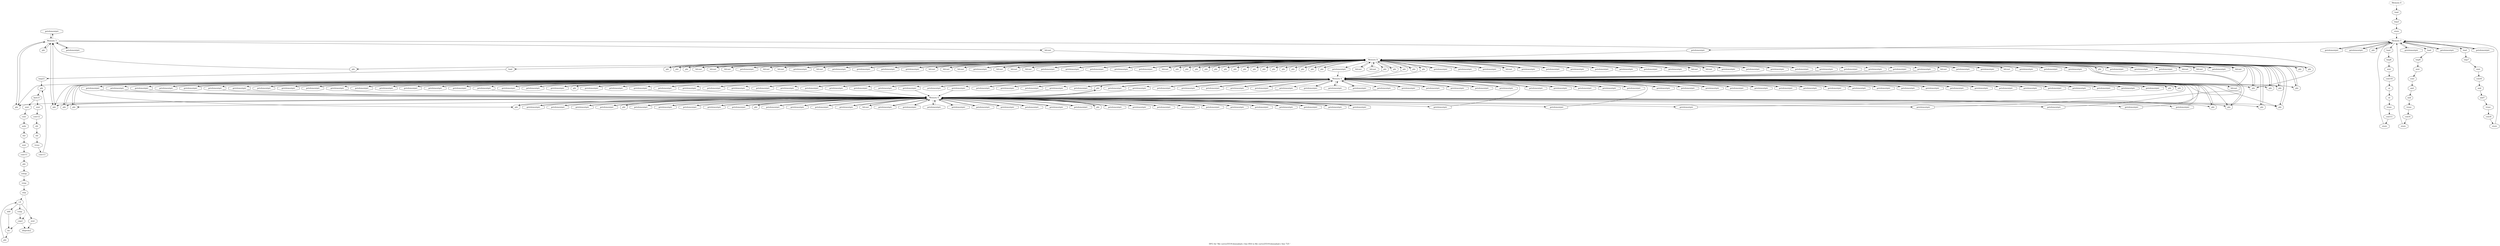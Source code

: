 digraph "DFG for 'file curve25519-donnabad.c line 854 to file curve25519-donnabad.c line 725 '  "{
label="DFG for 'file curve25519-donnabad.c line 854 to file curve25519-donnabad.c line 725 ' ";
node_6450[shape=octagon,style=solid,label="getelementptr"]
node_6683[shape=ellipse,style=dashed,label="Memory 3"]
"node_6450"->"node_6683"
node_6449[shape=octagon,style=solid,label="phi"]
"node_6449"->"node_6683"
node_6448[shape=octagon,style=solid,label="store"]
node_6751[shape=ellipse,style=dashed,label="Memory 5"]
"node_6448"->"node_6751"
node_6447[shape=octagon,style=solid,label="trunc"]
node_6446[shape=ellipse,style=solid,label="conv11"]
"node_6447"->"node_6446"
"node_6446"->"node_6448"
node_6445[shape=ellipse,style=dashed,label="Memory 6"]
node_6453[shape=octagon,style=solid,label="phi"]
"node_6445"->"node_6453"
node_6454[shape=octagon,style=solid,label="getelementptr"]
"node_6445"->"node_6454"
node_6456[shape=octagon,style=solid,label="phi"]
"node_6445"->"node_6456"
node_6459[shape=octagon,style=solid,label="getelementptr"]
"node_6445"->"node_6459"
node_6465[shape=octagon,style=solid,label="phi"]
"node_6445"->"node_6465"
node_6474[shape=octagon,style=solid,label="getelementptr"]
"node_6445"->"node_6474"
node_6521[shape=octagon,style=solid,label="getelementptr"]
"node_6445"->"node_6521"
node_6523[shape=octagon,style=solid,label="getelementptr"]
"node_6445"->"node_6523"
node_6542[shape=octagon,style=solid,label="getelementptr"]
"node_6445"->"node_6542"
node_6544[shape=octagon,style=solid,label="getelementptr"]
"node_6445"->"node_6544"
node_6547[shape=octagon,style=solid,label="getelementptr"]
"node_6445"->"node_6547"
node_6550[shape=octagon,style=solid,label="getelementptr"]
"node_6445"->"node_6550"
node_6551[shape=octagon,style=solid,label="getelementptr"]
"node_6445"->"node_6551"
node_6552[shape=octagon,style=solid,label="getelementptr"]
"node_6445"->"node_6552"
node_6554[shape=octagon,style=solid,label="getelementptr"]
"node_6445"->"node_6554"
node_6555[shape=octagon,style=solid,label="getelementptr"]
"node_6445"->"node_6555"
node_6557[shape=octagon,style=solid,label="getelementptr"]
"node_6445"->"node_6557"
node_6560[shape=octagon,style=solid,label="getelementptr"]
"node_6445"->"node_6560"
node_6572[shape=octagon,style=solid,label="getelementptr"]
"node_6445"->"node_6572"
node_6579[shape=octagon,style=solid,label="getelementptr"]
"node_6445"->"node_6579"
node_6581[shape=octagon,style=solid,label="getelementptr"]
"node_6445"->"node_6581"
node_6583[shape=octagon,style=solid,label="getelementptr"]
"node_6445"->"node_6583"
node_6592[shape=octagon,style=solid,label="getelementptr"]
"node_6445"->"node_6592"
node_6593[shape=octagon,style=solid,label="phi"]
"node_6445"->"node_6593"
node_6602[shape=octagon,style=solid,label="getelementptr"]
"node_6445"->"node_6602"
node_6604[shape=octagon,style=solid,label="getelementptr"]
"node_6445"->"node_6604"
node_6607[shape=octagon,style=solid,label="getelementptr"]
"node_6445"->"node_6607"
node_6614[shape=octagon,style=solid,label="getelementptr"]
"node_6445"->"node_6614"
node_6616[shape=octagon,style=solid,label="getelementptr"]
"node_6445"->"node_6616"
node_6619[shape=octagon,style=solid,label="getelementptr"]
"node_6445"->"node_6619"
node_6632[shape=octagon,style=solid,label="getelementptr"]
"node_6445"->"node_6632"
node_6645[shape=octagon,style=solid,label="phi"]
"node_6445"->"node_6645"
node_6647[shape=octagon,style=solid,label="getelementptr"]
"node_6445"->"node_6647"
node_6653[shape=octagon,style=solid,label="phi"]
"node_6445"->"node_6653"
node_6684[shape=octagon,style=solid,label="phi"]
"node_6445"->"node_6684"
node_6699[shape=octagon,style=solid,label="phi"]
"node_6445"->"node_6699"
node_6700[shape=octagon,style=solid,label="getelementptr"]
"node_6445"->"node_6700"
node_6702[shape=octagon,style=solid,label="getelementptr"]
"node_6445"->"node_6702"
node_6705[shape=octagon,style=solid,label="getelementptr"]
"node_6445"->"node_6705"
node_6708[shape=octagon,style=solid,label="bitcast"]
"node_6445"->"node_6708"
node_6710[shape=octagon,style=solid,label="getelementptr"]
"node_6445"->"node_6710"
node_6711[shape=octagon,style=solid,label="getelementptr"]
"node_6445"->"node_6711"
node_6712[shape=octagon,style=solid,label="getelementptr"]
"node_6445"->"node_6712"
node_6713[shape=octagon,style=solid,label="getelementptr"]
"node_6445"->"node_6713"
node_6715[shape=octagon,style=solid,label="getelementptr"]
"node_6445"->"node_6715"
node_6716[shape=octagon,style=solid,label="getelementptr"]
"node_6445"->"node_6716"
node_6717[shape=octagon,style=solid,label="phi"]
"node_6445"->"node_6717"
node_6722[shape=octagon,style=solid,label="getelementptr"]
"node_6445"->"node_6722"
node_6725[shape=octagon,style=solid,label="getelementptr"]
"node_6445"->"node_6725"
node_6726[shape=octagon,style=solid,label="getelementptr"]
"node_6445"->"node_6726"
node_6728[shape=octagon,style=solid,label="phi"]
"node_6445"->"node_6728"
node_6748[shape=octagon,style=solid,label="phi"]
"node_6445"->"node_6748"
node_6755[shape=octagon,style=solid,label="phi"]
"node_6445"->"node_6755"
node_6756[shape=octagon,style=solid,label="phi"]
"node_6445"->"node_6756"
node_6444[shape=ellipse,style=dashed,label="Memory 4"]
node_6451[shape=octagon,style=solid,label="getelementptr"]
"node_6444"->"node_6451"
node_6455[shape=octagon,style=solid,label="getelementptr"]
"node_6444"->"node_6455"
"node_6444"->"node_6456"
node_6457[shape=octagon,style=solid,label="getelementptr"]
"node_6444"->"node_6457"
node_6461[shape=octagon,style=solid,label="getelementptr"]
"node_6444"->"node_6461"
node_6463[shape=octagon,style=solid,label="phi"]
"node_6444"->"node_6463"
"node_6444"->"node_6465"
node_6468[shape=octagon,style=solid,label="getelementptr"]
"node_6444"->"node_6468"
node_6469[shape=octagon,style=solid,label="getelementptr"]
"node_6444"->"node_6469"
node_6470[shape=octagon,style=solid,label="getelementptr"]
"node_6444"->"node_6470"
node_6471[shape=octagon,style=solid,label="getelementptr"]
"node_6444"->"node_6471"
node_6472[shape=octagon,style=solid,label="getelementptr"]
"node_6444"->"node_6472"
node_6473[shape=octagon,style=solid,label="getelementptr"]
"node_6444"->"node_6473"
node_6522[shape=octagon,style=solid,label="getelementptr"]
"node_6444"->"node_6522"
node_6540[shape=octagon,style=solid,label="bitcast"]
"node_6444"->"node_6540"
node_6543[shape=octagon,style=solid,label="getelementptr"]
"node_6444"->"node_6543"
node_6545[shape=octagon,style=solid,label="getelementptr"]
"node_6444"->"node_6545"
node_6546[shape=octagon,style=solid,label="getelementptr"]
"node_6444"->"node_6546"
node_6548[shape=octagon,style=solid,label="getelementptr"]
"node_6444"->"node_6548"
node_6553[shape=octagon,style=solid,label="getelementptr"]
"node_6444"->"node_6553"
node_6556[shape=octagon,style=solid,label="getelementptr"]
"node_6444"->"node_6556"
node_6558[shape=octagon,style=solid,label="phi"]
"node_6444"->"node_6558"
node_6559[shape=octagon,style=solid,label="getelementptr"]
"node_6444"->"node_6559"
node_6561[shape=octagon,style=solid,label="getelementptr"]
"node_6444"->"node_6561"
node_6562[shape=octagon,style=solid,label="getelementptr"]
"node_6444"->"node_6562"
node_6563[shape=octagon,style=solid,label="getelementptr"]
"node_6444"->"node_6563"
node_6564[shape=octagon,style=solid,label="getelementptr"]
"node_6444"->"node_6564"
node_6565[shape=octagon,style=solid,label="getelementptr"]
"node_6444"->"node_6565"
node_6566[shape=octagon,style=solid,label="getelementptr"]
"node_6444"->"node_6566"
node_6567[shape=octagon,style=solid,label="getelementptr"]
"node_6444"->"node_6567"
node_6568[shape=octagon,style=solid,label="getelementptr"]
"node_6444"->"node_6568"
node_6571[shape=octagon,style=solid,label="getelementptr"]
"node_6444"->"node_6571"
node_6573[shape=octagon,style=solid,label="getelementptr"]
"node_6444"->"node_6573"
node_6574[shape=octagon,style=solid,label="getelementptr"]
"node_6444"->"node_6574"
node_6575[shape=octagon,style=solid,label="getelementptr"]
"node_6444"->"node_6575"
node_6576[shape=octagon,style=solid,label="getelementptr"]
"node_6444"->"node_6576"
node_6577[shape=octagon,style=solid,label="getelementptr"]
"node_6444"->"node_6577"
node_6578[shape=octagon,style=solid,label="getelementptr"]
"node_6444"->"node_6578"
node_6580[shape=octagon,style=solid,label="getelementptr"]
"node_6444"->"node_6580"
node_6582[shape=octagon,style=solid,label="getelementptr"]
"node_6444"->"node_6582"
node_6584[shape=octagon,style=solid,label="getelementptr"]
"node_6444"->"node_6584"
node_6585[shape=octagon,style=solid,label="getelementptr"]
"node_6444"->"node_6585"
node_6586[shape=octagon,style=solid,label="getelementptr"]
"node_6444"->"node_6586"
node_6587[shape=octagon,style=solid,label="getelementptr"]
"node_6444"->"node_6587"
node_6588[shape=octagon,style=solid,label="getelementptr"]
"node_6444"->"node_6588"
node_6589[shape=octagon,style=solid,label="getelementptr"]
"node_6444"->"node_6589"
node_6590[shape=octagon,style=solid,label="getelementptr"]
"node_6444"->"node_6590"
node_6591[shape=octagon,style=solid,label="getelementptr"]
"node_6444"->"node_6591"
node_6594[shape=octagon,style=solid,label="getelementptr"]
"node_6444"->"node_6594"
node_6595[shape=octagon,style=solid,label="getelementptr"]
"node_6444"->"node_6595"
node_6596[shape=octagon,style=solid,label="getelementptr"]
"node_6444"->"node_6596"
node_6597[shape=octagon,style=solid,label="getelementptr"]
"node_6444"->"node_6597"
node_6598[shape=octagon,style=solid,label="getelementptr"]
"node_6444"->"node_6598"
node_6599[shape=octagon,style=solid,label="getelementptr"]
"node_6444"->"node_6599"
node_6600[shape=octagon,style=solid,label="getelementptr"]
"node_6444"->"node_6600"
node_6601[shape=octagon,style=solid,label="getelementptr"]
"node_6444"->"node_6601"
node_6603[shape=octagon,style=solid,label="getelementptr"]
"node_6444"->"node_6603"
node_6606[shape=octagon,style=solid,label="getelementptr"]
"node_6444"->"node_6606"
node_6608[shape=octagon,style=solid,label="getelementptr"]
"node_6444"->"node_6608"
node_6609[shape=octagon,style=solid,label="getelementptr"]
"node_6444"->"node_6609"
node_6610[shape=octagon,style=solid,label="getelementptr"]
"node_6444"->"node_6610"
node_6611[shape=octagon,style=solid,label="getelementptr"]
"node_6444"->"node_6611"
node_6612[shape=octagon,style=solid,label="getelementptr"]
"node_6444"->"node_6612"
node_6613[shape=octagon,style=solid,label="getelementptr"]
"node_6444"->"node_6613"
node_6615[shape=octagon,style=solid,label="getelementptr"]
"node_6444"->"node_6615"
node_6618[shape=octagon,style=solid,label="getelementptr"]
"node_6444"->"node_6618"
node_6620[shape=octagon,style=solid,label="getelementptr"]
"node_6444"->"node_6620"
node_6621[shape=octagon,style=solid,label="getelementptr"]
"node_6444"->"node_6621"
node_6622[shape=octagon,style=solid,label="getelementptr"]
"node_6444"->"node_6622"
node_6623[shape=octagon,style=solid,label="getelementptr"]
"node_6444"->"node_6623"
node_6624[shape=octagon,style=solid,label="getelementptr"]
"node_6444"->"node_6624"
node_6625[shape=octagon,style=solid,label="getelementptr"]
"node_6444"->"node_6625"
node_6626[shape=octagon,style=solid,label="getelementptr"]
"node_6444"->"node_6626"
node_6627[shape=octagon,style=solid,label="getelementptr"]
"node_6444"->"node_6627"
node_6628[shape=octagon,style=solid,label="getelementptr"]
"node_6444"->"node_6628"
node_6629[shape=octagon,style=solid,label="getelementptr"]
"node_6444"->"node_6629"
node_6630[shape=octagon,style=solid,label="getelementptr"]
"node_6444"->"node_6630"
node_6631[shape=octagon,style=solid,label="getelementptr"]
"node_6444"->"node_6631"
node_6634[shape=octagon,style=solid,label="getelementptr"]
"node_6444"->"node_6634"
node_6635[shape=octagon,style=solid,label="getelementptr"]
"node_6444"->"node_6635"
node_6636[shape=octagon,style=solid,label="getelementptr"]
"node_6444"->"node_6636"
node_6637[shape=octagon,style=solid,label="getelementptr"]
"node_6444"->"node_6637"
node_6638[shape=octagon,style=solid,label="getelementptr"]
"node_6444"->"node_6638"
node_6639[shape=octagon,style=solid,label="getelementptr"]
"node_6444"->"node_6639"
node_6640[shape=octagon,style=solid,label="getelementptr"]
"node_6444"->"node_6640"
node_6641[shape=octagon,style=solid,label="getelementptr"]
"node_6444"->"node_6641"
node_6643[shape=octagon,style=solid,label="getelementptr"]
"node_6444"->"node_6643"
node_6644[shape=octagon,style=solid,label="getelementptr"]
"node_6444"->"node_6644"
node_6646[shape=octagon,style=solid,label="getelementptr"]
"node_6444"->"node_6646"
node_6651[shape=octagon,style=solid,label="phi"]
"node_6444"->"node_6651"
"node_6444"->"node_6653"
node_6686[shape=octagon,style=solid,label="phi"]
"node_6444"->"node_6686"
"node_6444"->"node_6699"
node_6714[shape=octagon,style=solid,label="phi"]
"node_6444"->"node_6714"
"node_6444"->"node_6717"
"node_6444"->"node_6728"
"node_6444"->"node_6748"
node_6752[shape=octagon,style=solid,label="phi"]
"node_6444"->"node_6752"
node_6754[shape=octagon,style=solid,label="phi"]
"node_6444"->"node_6754"
"node_6444"->"node_6755"
"node_6444"->"node_6756"
"node_6451"->"node_6444"
node_6452[shape=octagon,style=solid,label="getelementptr"]
"node_6452"->"node_6751"
"node_6453"->"node_6445"
"node_6454"->"node_6445"
"node_6455"->"node_6444"
"node_6456"->"node_6445"
"node_6457"->"node_6445"
node_6458[shape=octagon,style=solid,label="getelementptr"]
"node_6458"->"node_6683"
"node_6459"->"node_6444"
node_6460[shape=octagon,style=solid,label="phi"]
"node_6460"->"node_6683"
"node_6461"->"node_6445"
node_6462[shape=octagon,style=solid,label="phi"]
node_6476[shape=ellipse,style=dashed,label="Memory 8"]
"node_6462"->"node_6476"
"node_6463"->"node_6476"
node_6464[shape=octagon,style=solid,label="phi"]
"node_6464"->"node_6476"
"node_6465"->"node_6476"
node_6466[shape=octagon,style=solid,label="phi"]
"node_6466"->"node_6476"
node_6467[shape=octagon,style=solid,label="phi"]
"node_6467"->"node_6476"
"node_6468"->"node_6444"
"node_6469"->"node_6444"
"node_6470"->"node_6444"
"node_6471"->"node_6445"
"node_6472"->"node_6444"
"node_6473"->"node_6444"
"node_6474"->"node_6445"
node_6475[shape=octagon,style=solid,label="phi"]
"node_6475"->"node_6476"
"node_6476"->"node_6460"
"node_6476"->"node_6462"
"node_6476"->"node_6463"
"node_6476"->"node_6464"
"node_6476"->"node_6465"
"node_6476"->"node_6466"
"node_6476"->"node_6467"
"node_6476"->"node_6475"
node_6477[shape=octagon,style=solid,label="bitcast"]
"node_6476"->"node_6477"
node_6478[shape=octagon,style=solid,label="bitcast"]
"node_6476"->"node_6478"
node_6479[shape=octagon,style=solid,label="bitcast"]
"node_6476"->"node_6479"
node_6480[shape=octagon,style=solid,label="getelementptr"]
"node_6476"->"node_6480"
node_6481[shape=octagon,style=solid,label="bitcast"]
"node_6476"->"node_6481"
node_6482[shape=octagon,style=solid,label="bitcast"]
"node_6476"->"node_6482"
node_6483[shape=octagon,style=solid,label="getelementptr"]
"node_6476"->"node_6483"
node_6484[shape=octagon,style=solid,label="bitcast"]
"node_6476"->"node_6484"
node_6485[shape=octagon,style=solid,label="getelementptr"]
"node_6476"->"node_6485"
node_6486[shape=octagon,style=solid,label="getelementptr"]
"node_6476"->"node_6486"
node_6487[shape=octagon,style=solid,label="getelementptr"]
"node_6476"->"node_6487"
node_6488[shape=octagon,style=solid,label="getelementptr"]
"node_6476"->"node_6488"
node_6489[shape=octagon,style=solid,label="bitcast"]
"node_6476"->"node_6489"
node_6490[shape=octagon,style=solid,label="bitcast"]
"node_6476"->"node_6490"
node_6491[shape=octagon,style=solid,label="bitcast"]
"node_6476"->"node_6491"
node_6492[shape=octagon,style=solid,label="getelementptr"]
"node_6476"->"node_6492"
node_6493[shape=octagon,style=solid,label="bitcast"]
"node_6476"->"node_6493"
node_6494[shape=octagon,style=solid,label="bitcast"]
"node_6476"->"node_6494"
node_6495[shape=octagon,style=solid,label="bitcast"]
"node_6476"->"node_6495"
node_6496[shape=octagon,style=solid,label="getelementptr"]
"node_6476"->"node_6496"
node_6497[shape=octagon,style=solid,label="getelementptr"]
"node_6476"->"node_6497"
node_6498[shape=octagon,style=solid,label="getelementptr"]
"node_6476"->"node_6498"
node_6499[shape=octagon,style=solid,label="getelementptr"]
"node_6476"->"node_6499"
node_6500[shape=octagon,style=solid,label="getelementptr"]
"node_6476"->"node_6500"
node_6501[shape=octagon,style=solid,label="bitcast"]
"node_6476"->"node_6501"
node_6502[shape=octagon,style=solid,label="phi"]
"node_6476"->"node_6502"
node_6503[shape=octagon,style=solid,label="phi"]
"node_6476"->"node_6503"
node_6504[shape=octagon,style=solid,label="phi"]
"node_6476"->"node_6504"
node_6505[shape=octagon,style=solid,label="phi"]
"node_6476"->"node_6505"
node_6506[shape=octagon,style=solid,label="phi"]
"node_6476"->"node_6506"
node_6507[shape=octagon,style=solid,label="phi"]
"node_6476"->"node_6507"
node_6508[shape=octagon,style=solid,label="phi"]
"node_6476"->"node_6508"
node_6509[shape=octagon,style=solid,label="phi"]
"node_6476"->"node_6509"
node_6510[shape=octagon,style=solid,label="phi"]
"node_6476"->"node_6510"
node_6511[shape=octagon,style=solid,label="phi"]
"node_6476"->"node_6511"
node_6512[shape=octagon,style=solid,label="phi"]
"node_6476"->"node_6512"
node_6513[shape=octagon,style=solid,label="phi"]
"node_6476"->"node_6513"
node_6514[shape=octagon,style=solid,label="phi"]
"node_6476"->"node_6514"
node_6515[shape=octagon,style=solid,label="phi"]
"node_6476"->"node_6515"
node_6516[shape=octagon,style=solid,label="phi"]
"node_6476"->"node_6516"
node_6517[shape=octagon,style=solid,label="phi"]
"node_6476"->"node_6517"
node_6520[shape=octagon,style=solid,label="load"]
"node_6476"->"node_6520"
node_6539[shape=octagon,style=solid,label="bitcast"]
"node_6476"->"node_6539"
node_6541[shape=octagon,style=solid,label="bitcast"]
"node_6476"->"node_6541"
node_6549[shape=octagon,style=solid,label="phi"]
"node_6476"->"node_6549"
node_6605[shape=octagon,style=solid,label="phi"]
"node_6476"->"node_6605"
node_6633[shape=octagon,style=solid,label="phi"]
"node_6476"->"node_6633"
node_6642[shape=octagon,style=solid,label="phi"]
"node_6476"->"node_6642"
node_6648[shape=octagon,style=solid,label="phi"]
"node_6476"->"node_6648"
node_6649[shape=octagon,style=solid,label="getelementptr"]
"node_6476"->"node_6649"
node_6650[shape=octagon,style=solid,label="getelementptr"]
"node_6476"->"node_6650"
"node_6476"->"node_6651"
node_6652[shape=octagon,style=solid,label="getelementptr"]
"node_6476"->"node_6652"
node_6654[shape=octagon,style=solid,label="bitcast"]
"node_6476"->"node_6654"
"node_6476"->"node_6684"
node_6685[shape=octagon,style=solid,label="getelementptr"]
"node_6476"->"node_6685"
"node_6476"->"node_6686"
node_6687[shape=octagon,style=solid,label="getelementptr"]
"node_6476"->"node_6687"
node_6688[shape=octagon,style=solid,label="getelementptr"]
"node_6476"->"node_6688"
node_6689[shape=octagon,style=solid,label="getelementptr"]
"node_6476"->"node_6689"
node_6690[shape=octagon,style=solid,label="getelementptr"]
"node_6476"->"node_6690"
node_6691[shape=octagon,style=solid,label="getelementptr"]
"node_6476"->"node_6691"
node_6692[shape=octagon,style=solid,label="getelementptr"]
"node_6476"->"node_6692"
node_6693[shape=octagon,style=solid,label="bitcast"]
"node_6476"->"node_6693"
node_6694[shape=octagon,style=solid,label="bitcast"]
"node_6476"->"node_6694"
node_6695[shape=octagon,style=solid,label="getelementptr"]
"node_6476"->"node_6695"
node_6696[shape=octagon,style=solid,label="getelementptr"]
"node_6476"->"node_6696"
node_6697[shape=octagon,style=solid,label="getelementptr"]
"node_6476"->"node_6697"
node_6698[shape=octagon,style=solid,label="getelementptr"]
"node_6476"->"node_6698"
node_6701[shape=octagon,style=solid,label="getelementptr"]
"node_6476"->"node_6701"
node_6703[shape=octagon,style=solid,label="getelementptr"]
"node_6476"->"node_6703"
node_6704[shape=octagon,style=solid,label="getelementptr"]
"node_6476"->"node_6704"
node_6706[shape=octagon,style=solid,label="getelementptr"]
"node_6476"->"node_6706"
node_6707[shape=octagon,style=solid,label="getelementptr"]
"node_6476"->"node_6707"
node_6709[shape=octagon,style=solid,label="bitcast"]
"node_6476"->"node_6709"
"node_6476"->"node_6714"
node_6718[shape=octagon,style=solid,label="getelementptr"]
"node_6476"->"node_6718"
node_6719[shape=octagon,style=solid,label="getelementptr"]
"node_6476"->"node_6719"
node_6720[shape=octagon,style=solid,label="bitcast"]
"node_6476"->"node_6720"
node_6721[shape=octagon,style=solid,label="getelementptr"]
"node_6476"->"node_6721"
node_6723[shape=octagon,style=solid,label="getelementptr"]
"node_6476"->"node_6723"
node_6724[shape=octagon,style=solid,label="getelementptr"]
"node_6476"->"node_6724"
node_6727[shape=octagon,style=solid,label="getelementptr"]
"node_6476"->"node_6727"
node_6729[shape=octagon,style=solid,label="phi"]
"node_6476"->"node_6729"
node_6730[shape=octagon,style=solid,label="getelementptr"]
"node_6476"->"node_6730"
node_6731[shape=octagon,style=solid,label="getelementptr"]
"node_6476"->"node_6731"
node_6732[shape=octagon,style=solid,label="getelementptr"]
"node_6476"->"node_6732"
node_6733[shape=octagon,style=solid,label="bitcast"]
"node_6476"->"node_6733"
node_6747[shape=octagon,style=solid,label="bitcast"]
"node_6476"->"node_6747"
"node_6476"->"node_6748"
node_6749[shape=octagon,style=solid,label="getelementptr"]
"node_6476"->"node_6749"
node_6750[shape=octagon,style=solid,label="bitcast"]
"node_6476"->"node_6750"
"node_6477"->"node_6476"
"node_6478"->"node_6476"
"node_6479"->"node_6476"
"node_6480"->"node_6476"
"node_6481"->"node_6476"
"node_6482"->"node_6476"
"node_6483"->"node_6476"
"node_6484"->"node_6476"
"node_6485"->"node_6476"
"node_6486"->"node_6476"
"node_6487"->"node_6476"
"node_6488"->"node_6476"
"node_6489"->"node_6476"
"node_6490"->"node_6476"
"node_6491"->"node_6476"
"node_6492"->"node_6476"
"node_6493"->"node_6476"
"node_6494"->"node_6476"
"node_6495"->"node_6476"
"node_6496"->"node_6476"
"node_6497"->"node_6476"
"node_6498"->"node_6476"
"node_6499"->"node_6476"
"node_6500"->"node_6476"
"node_6501"->"node_6476"
"node_6502"->"node_6476"
"node_6503"->"node_6476"
"node_6504"->"node_6476"
"node_6505"->"node_6476"
"node_6506"->"node_6476"
"node_6507"->"node_6476"
"node_6508"->"node_6476"
"node_6509"->"node_6476"
"node_6510"->"node_6476"
"node_6511"->"node_6476"
"node_6512"->"node_6476"
"node_6513"->"node_6476"
"node_6514"->"node_6476"
"node_6515"->"node_6476"
"node_6516"->"node_6476"
"node_6517"->"node_6476"
node_6518[shape=octagon,style=solid,label="getelementptr"]
"node_6518"->"node_6476"
node_6519[shape=ellipse,style=solid,label="tmp23"]
node_6525[shape=octagon,style=solid,label="phi"]
"node_6519"->"node_6525"
"node_6520"->"node_6519"
"node_6521"->"node_6445"
"node_6522"->"node_6444"
"node_6523"->"node_6445"
node_6524[shape=ellipse,style=solid,label="byte.0"]
node_6531[shape=octagon,style=solid,label="zext"]
"node_6524"->"node_6531"
node_6533[shape=octagon,style=solid,label="zext"]
"node_6524"->"node_6533"
"node_6525"->"node_6524"
node_6526[shape=ellipse,style=solid,label="conv13"]
"node_6526"->"node_6525"
node_6527[shape=octagon,style=solid,label="trunc"]
"node_6527"->"node_6526"
node_6528[shape=ellipse,style=solid,label="shl"]
"node_6528"->"node_6527"
node_6529[shape=octagon,style=solid,label="shl"]
"node_6529"->"node_6528"
node_6530[shape=ellipse,style=solid,label="conv12"]
"node_6530"->"node_6529"
"node_6531"->"node_6530"
node_6532[shape=ellipse,style=solid,label="conv"]
node_6535[shape=octagon,style=solid,label="ashr"]
"node_6532"->"node_6535"
"node_6533"->"node_6532"
node_6534[shape=ellipse,style=solid,label="shr"]
node_6537[shape=octagon,style=solid,label="sext"]
"node_6534"->"node_6537"
"node_6535"->"node_6534"
node_6536[shape=ellipse,style=solid,label="conv11"]
node_6617[shape=octagon,style=solid,label="phi"]
"node_6536"->"node_6617"
"node_6537"->"node_6536"
node_6538[shape=octagon,style=solid,label="bitcast"]
"node_6538"->"node_6476"
"node_6539"->"node_6476"
"node_6540"->"node_6476"
"node_6541"->"node_6476"
"node_6542"->"node_6445"
"node_6543"->"node_6444"
"node_6544"->"node_6445"
"node_6545"->"node_6444"
"node_6546"->"node_6445"
"node_6547"->"node_6445"
"node_6548"->"node_6444"
"node_6549"->"node_6444"
"node_6550"->"node_6445"
"node_6551"->"node_6445"
"node_6552"->"node_6445"
"node_6553"->"node_6444"
"node_6554"->"node_6444"
"node_6555"->"node_6445"
"node_6556"->"node_6444"
"node_6557"->"node_6445"
"node_6558"->"node_6444"
"node_6559"->"node_6444"
"node_6560"->"node_6444"
"node_6561"->"node_6444"
"node_6562"->"node_6445"
"node_6563"->"node_6444"
"node_6564"->"node_6445"
"node_6565"->"node_6444"
"node_6566"->"node_6445"
"node_6567"->"node_6444"
"node_6568"->"node_6445"
node_6569[shape=ellipse,style=solid,label="idxprom2"]
node_6570[shape=octagon,style=solid,label="zext"]
"node_6570"->"node_6569"
"node_6571"->"node_6444"
"node_6572"->"node_6444"
"node_6573"->"node_6444"
"node_6574"->"node_6445"
"node_6575"->"node_6444"
"node_6576"->"node_6445"
"node_6577"->"node_6444"
"node_6578"->"node_6445"
"node_6579"->"node_6445"
"node_6580"->"node_6444"
"node_6581"->"node_6445"
"node_6582"->"node_6444"
"node_6583"->"node_6444"
"node_6584"->"node_6444"
"node_6585"->"node_6445"
"node_6586"->"node_6444"
"node_6587"->"node_6445"
"node_6588"->"node_6444"
"node_6589"->"node_6445"
"node_6590"->"node_6444"
"node_6591"->"node_6444"
"node_6592"->"node_6445"
"node_6593"->"node_6445"
"node_6594"->"node_6444"
"node_6595"->"node_6444"
"node_6596"->"node_6444"
"node_6597"->"node_6445"
"node_6598"->"node_6444"
"node_6599"->"node_6444"
"node_6600"->"node_6444"
"node_6601"->"node_6445"
"node_6602"->"node_6445"
"node_6603"->"node_6444"
"node_6604"->"node_6445"
"node_6605"->"node_6476"
"node_6606"->"node_6444"
"node_6607"->"node_6444"
"node_6608"->"node_6444"
"node_6609"->"node_6444"
"node_6610"->"node_6444"
"node_6611"->"node_6445"
"node_6612"->"node_6444"
"node_6613"->"node_6444"
"node_6614"->"node_6445"
"node_6615"->"node_6444"
"node_6616"->"node_6445"
node_6740[shape=ellipse,style=solid,label="iswap"]
"node_6617"->"node_6740"
"node_6618"->"node_6444"
"node_6619"->"node_6444"
"node_6620"->"node_6444"
"node_6621"->"node_6445"
"node_6622"->"node_6444"
"node_6623"->"node_6444"
"node_6624"->"node_6444"
"node_6625"->"node_6444"
"node_6626"->"node_6444"
"node_6627"->"node_6444"
"node_6628"->"node_6444"
"node_6629"->"node_6444"
"node_6630"->"node_6444"
"node_6631"->"node_6444"
"node_6632"->"node_6445"
"node_6633"->"node_6444"
"node_6634"->"node_6444"
"node_6635"->"node_6444"
"node_6636"->"node_6444"
"node_6637"->"node_6444"
"node_6638"->"node_6444"
"node_6639"->"node_6444"
"node_6640"->"node_6444"
"node_6641"->"node_6444"
"node_6642"->"node_6476"
"node_6643"->"node_6444"
"node_6644"->"node_6444"
"node_6645"->"node_6445"
"node_6646"->"node_6444"
"node_6647"->"node_6445"
"node_6648"->"node_6444"
"node_6649"->"node_6476"
"node_6650"->"node_6476"
"node_6651"->"node_6476"
"node_6652"->"node_6476"
"node_6653"->"node_6445"
"node_6654"->"node_6476"
node_6655[shape=octagon,style=solid,label="store"]
"node_6655"->"node_6751"
node_6656[shape=octagon,style=solid,label="getelementptr"]
"node_6656"->"node_6751"
node_6657[shape=ellipse,style=solid,label="tmp6"]
node_6660[shape=octagon,style=solid,label="zext"]
"node_6657"->"node_6660"
node_6658[shape=octagon,style=solid,label="load"]
"node_6658"->"node_6657"
node_6659[shape=ellipse,style=solid,label="conv"]
node_6662[shape=octagon,style=solid,label="and"]
"node_6659"->"node_6662"
"node_6660"->"node_6659"
node_6661[shape=ellipse,style=solid,label="and"]
node_6664[shape=octagon,style=solid,label="trunc"]
"node_6661"->"node_6664"
"node_6662"->"node_6661"
node_6663[shape=ellipse,style=solid,label="conv4"]
node_6665[shape=octagon,style=solid,label="store"]
"node_6663"->"node_6665"
"node_6664"->"node_6663"
"node_6665"->"node_6751"
node_6666[shape=octagon,style=solid,label="getelementptr"]
"node_6666"->"node_6751"
node_6667[shape=ellipse,style=solid,label="tmp7"]
node_6670[shape=octagon,style=solid,label="zext"]
"node_6667"->"node_6670"
node_6668[shape=octagon,style=solid,label="load"]
"node_6668"->"node_6667"
node_6669[shape=ellipse,style=solid,label="conv6"]
node_6672[shape=octagon,style=solid,label="and"]
"node_6669"->"node_6672"
"node_6670"->"node_6669"
node_6671[shape=ellipse,style=solid,label="and7"]
node_6674[shape=octagon,style=solid,label="trunc"]
"node_6671"->"node_6674"
"node_6672"->"node_6671"
node_6673[shape=ellipse,style=solid,label="conv8"]
node_6675[shape=octagon,style=solid,label="store"]
"node_6673"->"node_6675"
"node_6674"->"node_6673"
"node_6675"->"node_6751"
node_6676[shape=octagon,style=solid,label="getelementptr"]
"node_6676"->"node_6751"
node_6677[shape=ellipse,style=solid,label="tmp8"]
node_6680[shape=octagon,style=solid,label="zext"]
"node_6677"->"node_6680"
node_6678[shape=octagon,style=solid,label="load"]
"node_6678"->"node_6677"
node_6679[shape=ellipse,style=solid,label="conv10"]
node_6682[shape=octagon,style=solid,label="or"]
"node_6679"->"node_6682"
"node_6680"->"node_6679"
node_6681[shape=ellipse,style=solid,label="or"]
"node_6681"->"node_6447"
"node_6682"->"node_6681"
"node_6683"->"node_6450"
"node_6683"->"node_6449"
"node_6683"->"node_6458"
"node_6683"->"node_6463"
"node_6683"->"node_6538"
"node_6683"->"node_6699"
"node_6683"->"node_6755"
"node_6684"->"node_6476"
"node_6685"->"node_6476"
"node_6686"->"node_6476"
"node_6687"->"node_6476"
"node_6688"->"node_6476"
"node_6689"->"node_6476"
"node_6690"->"node_6476"
"node_6691"->"node_6476"
"node_6692"->"node_6476"
"node_6693"->"node_6476"
"node_6694"->"node_6476"
"node_6695"->"node_6476"
"node_6696"->"node_6476"
"node_6697"->"node_6476"
"node_6698"->"node_6476"
"node_6699"->"node_6683"
"node_6700"->"node_6445"
"node_6701"->"node_6444"
"node_6702"->"node_6445"
"node_6703"->"node_6444"
"node_6704"->"node_6444"
"node_6705"->"node_6445"
"node_6706"->"node_6444"
"node_6707"->"node_6444"
"node_6708"->"node_6445"
"node_6709"->"node_6444"
"node_6710"->"node_6445"
"node_6711"->"node_6445"
"node_6712"->"node_6445"
"node_6713"->"node_6445"
"node_6714"->"node_6476"
"node_6715"->"node_6445"
"node_6716"->"node_6445"
"node_6717"->"node_6444"
"node_6718"->"node_6476"
"node_6719"->"node_6476"
"node_6720"->"node_6476"
"node_6721"->"node_6476"
"node_6722"->"node_6445"
"node_6723"->"node_6476"
"node_6724"->"node_6476"
"node_6725"->"node_6445"
"node_6726"->"node_6445"
"node_6727"->"node_6444"
"node_6728"->"node_6444"
"node_6729"->"node_6476"
"node_6730"->"node_6476"
"node_6731"->"node_6476"
"node_6732"->"node_6476"
"node_6733"->"node_6476"
node_6734[shape=ellipse,style=dashed,label="Memory 0"]
node_6736[shape=octagon,style=solid,label="load"]
"node_6734"->"node_6736"
node_6735[shape=ellipse,style=solid,label="tmp3"]
"node_6735"->"node_6655"
"node_6736"->"node_6735"
node_6737[shape=octagon,style=solid,label="getelementptr"]
"node_6737"->"node_6751"
node_6738[shape=ellipse,style=solid,label="cmp"]
node_6741[shape=ellipse,style=solid,label="i.0"]
"node_6738"->"node_6741" [style=dashed]
node_6745[shape=ellipse,style=solid,label="cmp1"]
"node_6738"->"node_6745" [style=dashed]
node_6739[shape=octagon,style=solid,label="icmp"]
"node_6739"->"node_6738"
"node_6740"->"node_6739"
"node_6741"->"node_6570"
node_6744[shape=octagon,style=solid,label="add"]
"node_6741"->"node_6744"
node_6746[shape=octagon,style=solid,label="icmp"]
"node_6741"->"node_6746"
node_6742[shape=octagon,style=solid,label="phi"]
"node_6742"->"node_6741"
node_6743[shape=ellipse,style=solid,label="inc"]
"node_6743"->"node_6742"
"node_6744"->"node_6743"
"node_6745"->"node_6569" [style=dashed]
"node_6745"->"node_6743" [style=dashed]
"node_6746"->"node_6745"
"node_6747"->"node_6476"
"node_6748"->"node_6476"
"node_6749"->"node_6476"
"node_6750"->"node_6476"
"node_6751"->"node_6452"
"node_6751"->"node_6518"
"node_6751"->"node_6656"
"node_6751"->"node_6658"
"node_6751"->"node_6666"
"node_6751"->"node_6668"
"node_6751"->"node_6676"
"node_6751"->"node_6678"
"node_6751"->"node_6737"
node_6753[shape=octagon,style=solid,label="phi"]
"node_6751"->"node_6753"
"node_6752"->"node_6444"
"node_6753"->"node_6751"
"node_6754"->"node_6444"
"node_6755"->"node_6683"
"node_6756"->"node_6444"
}

